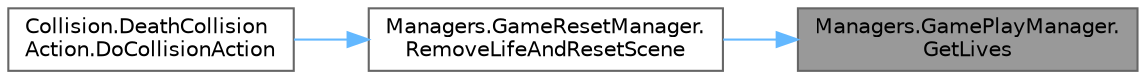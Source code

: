 digraph "Managers.GamePlayManager.GetLives"
{
 // LATEX_PDF_SIZE
  bgcolor="transparent";
  edge [fontname=Helvetica,fontsize=10,labelfontname=Helvetica,labelfontsize=10];
  node [fontname=Helvetica,fontsize=10,shape=box,height=0.2,width=0.4];
  rankdir="RL";
  Node1 [label="Managers.GamePlayManager.\lGetLives",height=0.2,width=0.4,color="gray40", fillcolor="grey60", style="filled", fontcolor="black",tooltip="Get the number of lives left."];
  Node1 -> Node2 [dir="back",color="steelblue1",style="solid"];
  Node2 [label="Managers.GameResetManager.\lRemoveLifeAndResetScene",height=0.2,width=0.4,color="grey40", fillcolor="white", style="filled",URL="$class_managers_1_1_game_reset_manager.html#a41fc068af42ae846d0c396cbfd91ea6b",tooltip="Resets the scene if still lives left else the game has ended so update the GamePlayManager and loads ..."];
  Node2 -> Node3 [dir="back",color="steelblue1",style="solid"];
  Node3 [label="Collision.DeathCollision\lAction.DoCollisionAction",height=0.2,width=0.4,color="grey40", fillcolor="white", style="filled",URL="$class_collision_1_1_death_collision_action.html#aad077cbbf80f2ecd43020f832bcef7f3",tooltip="This action interacts directly with the GameResetManager tp reduce a life."];
}
